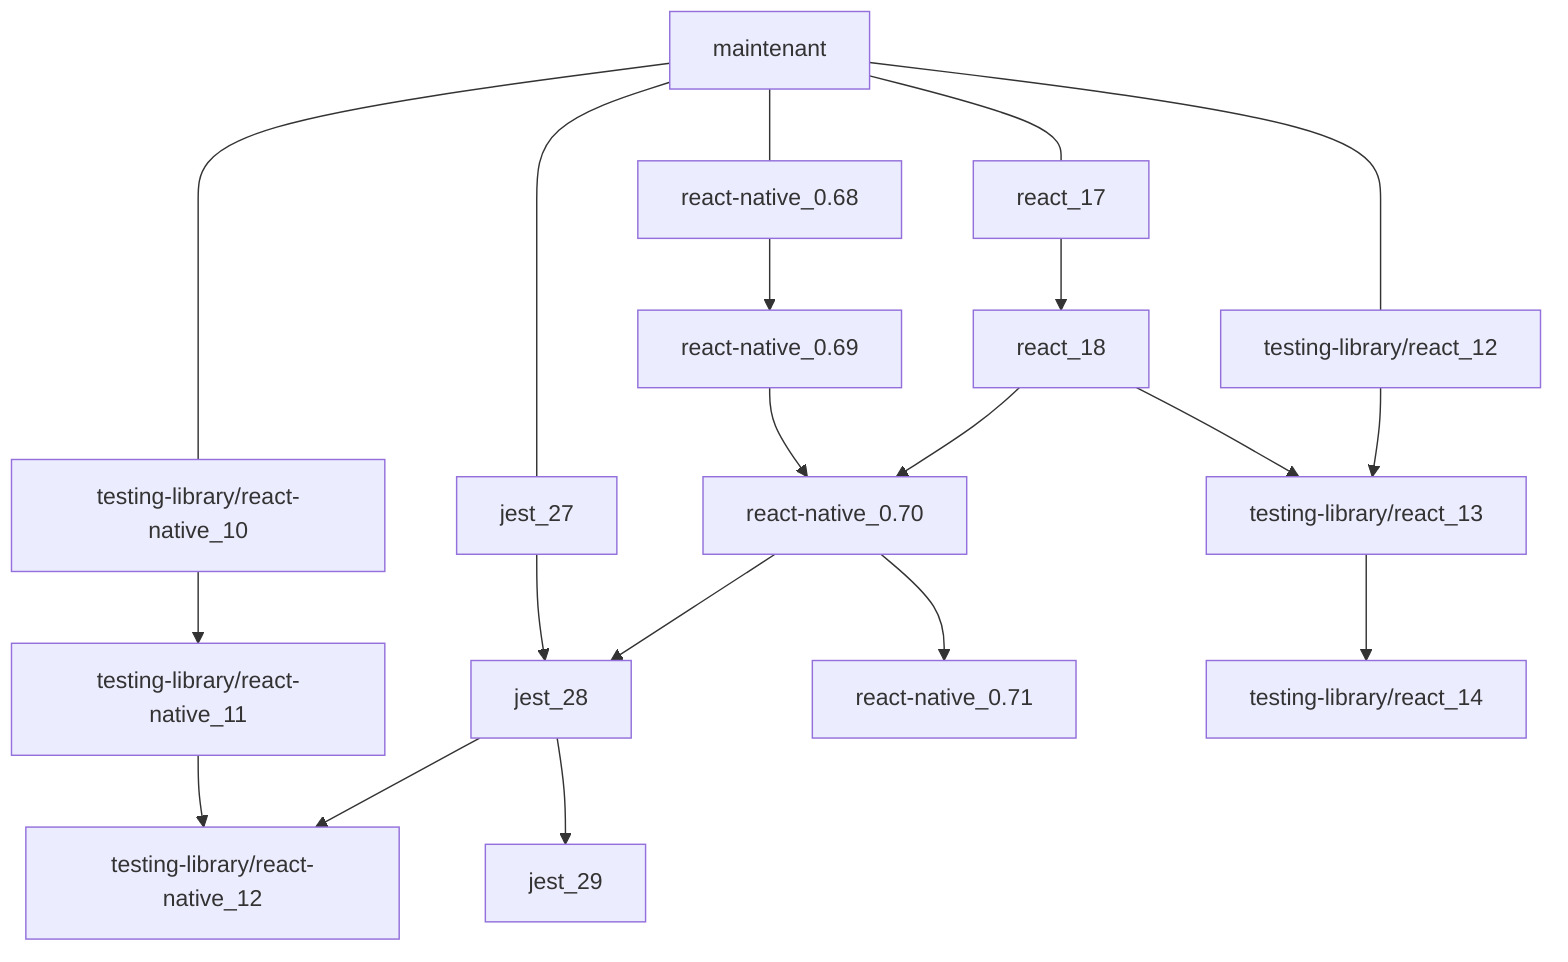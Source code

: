 flowchart TB
    maintenant --- jest_27
    maintenant --- react-native_0.68
    maintenant --- testing-library/react-native_10
    maintenant --- react_17
    maintenant --- testing-library/react_12
    testing-library/react-native_10 --> testing-library/react-native_11
    testing-library/react-native_11 --> testing-library/react-native_12
    jest_28 --> testing-library/react-native_12
    jest_27 --> jest_28
    jest_28 --> jest_29
    react-native_0.68 --> react-native_0.69
    react-native_0.69 --> react-native_0.70
    react-native_0.70 --> jest_28
    react-native_0.70 --> react-native_0.71
    react_17 --> react_18
    react_18 --> react-native_0.70
    react_18 --> testing-library/react_13
    testing-library/react_12 --> testing-library/react_13
    testing-library/react_13 --> testing-library/react_14